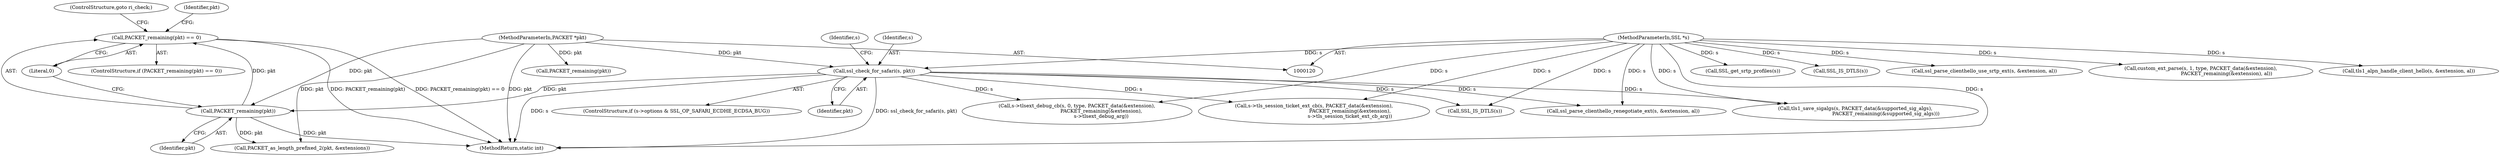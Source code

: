 digraph "0_openssl_4ad93618d26a3ea23d36ad5498ff4f59eff3a4d2_7@API" {
"1000253" [label="(Call,PACKET_remaining(pkt) == 0)"];
"1000254" [label="(Call,PACKET_remaining(pkt))"];
"1000207" [label="(Call,ssl_check_for_safari(s, pkt))"];
"1000121" [label="(MethodParameterIn,SSL *s)"];
"1000122" [label="(MethodParameterIn,PACKET *pkt)"];
"1001011" [label="(Call,SSL_get_srtp_profiles(s))"];
"1001062" [label="(Call,PACKET_remaining(pkt))"];
"1001008" [label="(Call,SSL_IS_DTLS(s))"];
"1000623" [label="(Call,s->tls_session_ticket_ext_cb(s, PACKET_data(&extension),\n                                              PACKET_remaining(&extension),\n                                              s->tls_session_ticket_ext_cb_arg))"];
"1000255" [label="(Identifier,pkt)"];
"1000260" [label="(Call,PACKET_as_length_prefixed_2(pkt, &extensions))"];
"1001018" [label="(Call,ssl_parse_clienthello_use_srtp_ext(s, &extension, al))"];
"1001099" [label="(MethodReturn,static int)"];
"1000121" [label="(MethodParameterIn,SSL *s)"];
"1001046" [label="(Call,custom_ext_parse(s, 1, type, PACKET_data(&extension),\n                                 PACKET_remaining(&extension), al))"];
"1000122" [label="(MethodParameterIn,PACKET *pkt)"];
"1000256" [label="(Literal,0)"];
"1000201" [label="(ControlStructure,if (s->options & SSL_OP_SAFARI_ECDHE_ECDSA_BUG))"];
"1000257" [label="(ControlStructure,goto ri_check;)"];
"1000294" [label="(Call,s->tlsext_debug_cb(s, 0, type, PACKET_data(&extension),\n                               PACKET_remaining(&extension),\n                               s->tlsext_debug_arg))"];
"1000998" [label="(Call,tls1_alpn_handle_client_hello(s, &extension, al))"];
"1000254" [label="(Call,PACKET_remaining(pkt))"];
"1000253" [label="(Call,PACKET_remaining(pkt) == 0)"];
"1000903" [label="(Call,SSL_IS_DTLS(s))"];
"1000209" [label="(Identifier,pkt)"];
"1000207" [label="(Call,ssl_check_for_safari(s, pkt))"];
"1000214" [label="(Identifier,s)"];
"1000208" [label="(Identifier,s)"];
"1000314" [label="(Call,ssl_parse_clienthello_renegotiate_ext(s, &extension, al))"];
"1000680" [label="(Call,tls1_save_sigalgs(s, PACKET_data(&supported_sig_algs),\n                                       PACKET_remaining(&supported_sig_algs)))"];
"1000261" [label="(Identifier,pkt)"];
"1000252" [label="(ControlStructure,if (PACKET_remaining(pkt) == 0))"];
"1000253" -> "1000252"  [label="AST: "];
"1000253" -> "1000256"  [label="CFG: "];
"1000254" -> "1000253"  [label="AST: "];
"1000256" -> "1000253"  [label="AST: "];
"1000257" -> "1000253"  [label="CFG: "];
"1000261" -> "1000253"  [label="CFG: "];
"1000253" -> "1001099"  [label="DDG: PACKET_remaining(pkt) == 0"];
"1000253" -> "1001099"  [label="DDG: PACKET_remaining(pkt)"];
"1000254" -> "1000253"  [label="DDG: pkt"];
"1000254" -> "1000255"  [label="CFG: "];
"1000255" -> "1000254"  [label="AST: "];
"1000256" -> "1000254"  [label="CFG: "];
"1000254" -> "1001099"  [label="DDG: pkt"];
"1000207" -> "1000254"  [label="DDG: pkt"];
"1000122" -> "1000254"  [label="DDG: pkt"];
"1000254" -> "1000260"  [label="DDG: pkt"];
"1000207" -> "1000201"  [label="AST: "];
"1000207" -> "1000209"  [label="CFG: "];
"1000208" -> "1000207"  [label="AST: "];
"1000209" -> "1000207"  [label="AST: "];
"1000214" -> "1000207"  [label="CFG: "];
"1000207" -> "1001099"  [label="DDG: s"];
"1000207" -> "1001099"  [label="DDG: ssl_check_for_safari(s, pkt)"];
"1000121" -> "1000207"  [label="DDG: s"];
"1000122" -> "1000207"  [label="DDG: pkt"];
"1000207" -> "1000294"  [label="DDG: s"];
"1000207" -> "1000314"  [label="DDG: s"];
"1000207" -> "1000623"  [label="DDG: s"];
"1000207" -> "1000680"  [label="DDG: s"];
"1000207" -> "1000903"  [label="DDG: s"];
"1000121" -> "1000120"  [label="AST: "];
"1000121" -> "1001099"  [label="DDG: s"];
"1000121" -> "1000294"  [label="DDG: s"];
"1000121" -> "1000314"  [label="DDG: s"];
"1000121" -> "1000623"  [label="DDG: s"];
"1000121" -> "1000680"  [label="DDG: s"];
"1000121" -> "1000903"  [label="DDG: s"];
"1000121" -> "1000998"  [label="DDG: s"];
"1000121" -> "1001008"  [label="DDG: s"];
"1000121" -> "1001011"  [label="DDG: s"];
"1000121" -> "1001018"  [label="DDG: s"];
"1000121" -> "1001046"  [label="DDG: s"];
"1000122" -> "1000120"  [label="AST: "];
"1000122" -> "1001099"  [label="DDG: pkt"];
"1000122" -> "1000260"  [label="DDG: pkt"];
"1000122" -> "1001062"  [label="DDG: pkt"];
}
